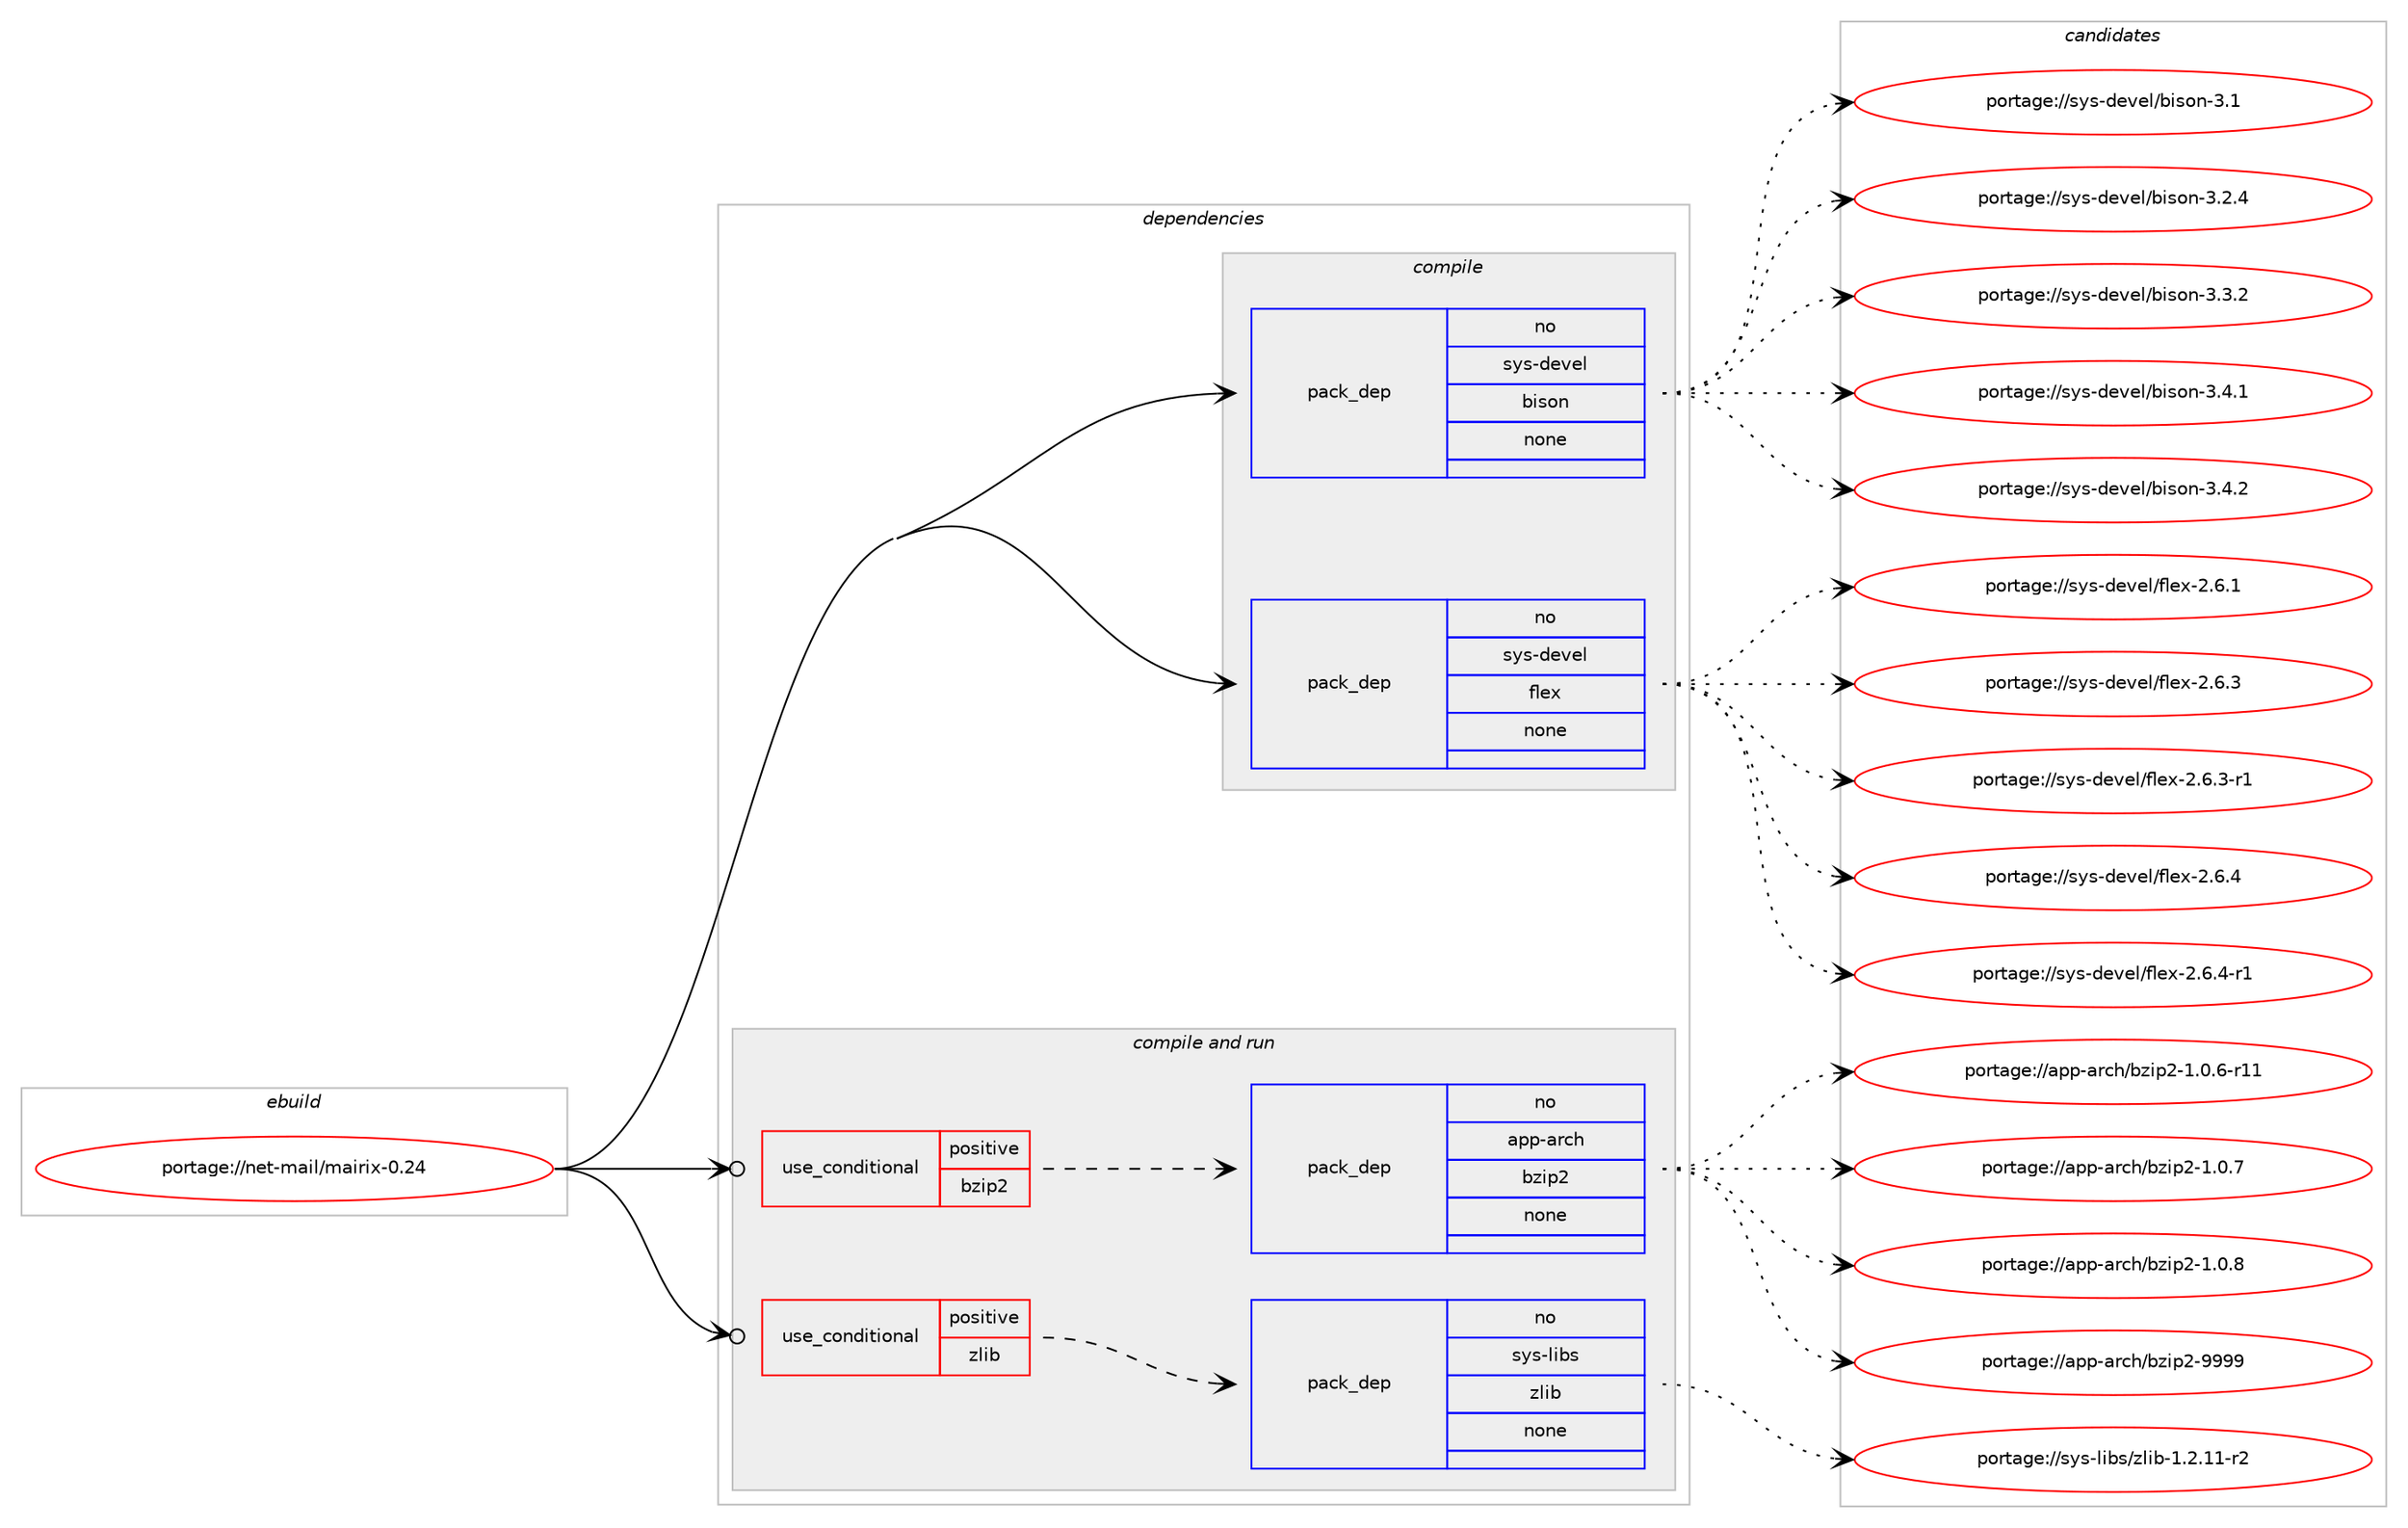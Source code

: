 digraph prolog {

# *************
# Graph options
# *************

newrank=true;
concentrate=true;
compound=true;
graph [rankdir=LR,fontname=Helvetica,fontsize=10,ranksep=1.5];#, ranksep=2.5, nodesep=0.2];
edge  [arrowhead=vee];
node  [fontname=Helvetica,fontsize=10];

# **********
# The ebuild
# **********

subgraph cluster_leftcol {
color=gray;
rank=same;
label=<<i>ebuild</i>>;
id [label="portage://net-mail/mairix-0.24", color=red, width=4, href="../net-mail/mairix-0.24.svg"];
}

# ****************
# The dependencies
# ****************

subgraph cluster_midcol {
color=gray;
label=<<i>dependencies</i>>;
subgraph cluster_compile {
fillcolor="#eeeeee";
style=filled;
label=<<i>compile</i>>;
subgraph pack266150 {
dependency363136 [label=<<TABLE BORDER="0" CELLBORDER="1" CELLSPACING="0" CELLPADDING="4" WIDTH="220"><TR><TD ROWSPAN="6" CELLPADDING="30">pack_dep</TD></TR><TR><TD WIDTH="110">no</TD></TR><TR><TD>sys-devel</TD></TR><TR><TD>bison</TD></TR><TR><TD>none</TD></TR><TR><TD></TD></TR></TABLE>>, shape=none, color=blue];
}
id:e -> dependency363136:w [weight=20,style="solid",arrowhead="vee"];
subgraph pack266151 {
dependency363137 [label=<<TABLE BORDER="0" CELLBORDER="1" CELLSPACING="0" CELLPADDING="4" WIDTH="220"><TR><TD ROWSPAN="6" CELLPADDING="30">pack_dep</TD></TR><TR><TD WIDTH="110">no</TD></TR><TR><TD>sys-devel</TD></TR><TR><TD>flex</TD></TR><TR><TD>none</TD></TR><TR><TD></TD></TR></TABLE>>, shape=none, color=blue];
}
id:e -> dependency363137:w [weight=20,style="solid",arrowhead="vee"];
}
subgraph cluster_compileandrun {
fillcolor="#eeeeee";
style=filled;
label=<<i>compile and run</i>>;
subgraph cond90936 {
dependency363138 [label=<<TABLE BORDER="0" CELLBORDER="1" CELLSPACING="0" CELLPADDING="4"><TR><TD ROWSPAN="3" CELLPADDING="10">use_conditional</TD></TR><TR><TD>positive</TD></TR><TR><TD>bzip2</TD></TR></TABLE>>, shape=none, color=red];
subgraph pack266152 {
dependency363139 [label=<<TABLE BORDER="0" CELLBORDER="1" CELLSPACING="0" CELLPADDING="4" WIDTH="220"><TR><TD ROWSPAN="6" CELLPADDING="30">pack_dep</TD></TR><TR><TD WIDTH="110">no</TD></TR><TR><TD>app-arch</TD></TR><TR><TD>bzip2</TD></TR><TR><TD>none</TD></TR><TR><TD></TD></TR></TABLE>>, shape=none, color=blue];
}
dependency363138:e -> dependency363139:w [weight=20,style="dashed",arrowhead="vee"];
}
id:e -> dependency363138:w [weight=20,style="solid",arrowhead="odotvee"];
subgraph cond90937 {
dependency363140 [label=<<TABLE BORDER="0" CELLBORDER="1" CELLSPACING="0" CELLPADDING="4"><TR><TD ROWSPAN="3" CELLPADDING="10">use_conditional</TD></TR><TR><TD>positive</TD></TR><TR><TD>zlib</TD></TR></TABLE>>, shape=none, color=red];
subgraph pack266153 {
dependency363141 [label=<<TABLE BORDER="0" CELLBORDER="1" CELLSPACING="0" CELLPADDING="4" WIDTH="220"><TR><TD ROWSPAN="6" CELLPADDING="30">pack_dep</TD></TR><TR><TD WIDTH="110">no</TD></TR><TR><TD>sys-libs</TD></TR><TR><TD>zlib</TD></TR><TR><TD>none</TD></TR><TR><TD></TD></TR></TABLE>>, shape=none, color=blue];
}
dependency363140:e -> dependency363141:w [weight=20,style="dashed",arrowhead="vee"];
}
id:e -> dependency363140:w [weight=20,style="solid",arrowhead="odotvee"];
}
subgraph cluster_run {
fillcolor="#eeeeee";
style=filled;
label=<<i>run</i>>;
}
}

# **************
# The candidates
# **************

subgraph cluster_choices {
rank=same;
color=gray;
label=<<i>candidates</i>>;

subgraph choice266150 {
color=black;
nodesep=1;
choiceportage11512111545100101118101108479810511511111045514649 [label="portage://sys-devel/bison-3.1", color=red, width=4,href="../sys-devel/bison-3.1.svg"];
choiceportage115121115451001011181011084798105115111110455146504652 [label="portage://sys-devel/bison-3.2.4", color=red, width=4,href="../sys-devel/bison-3.2.4.svg"];
choiceportage115121115451001011181011084798105115111110455146514650 [label="portage://sys-devel/bison-3.3.2", color=red, width=4,href="../sys-devel/bison-3.3.2.svg"];
choiceportage115121115451001011181011084798105115111110455146524649 [label="portage://sys-devel/bison-3.4.1", color=red, width=4,href="../sys-devel/bison-3.4.1.svg"];
choiceportage115121115451001011181011084798105115111110455146524650 [label="portage://sys-devel/bison-3.4.2", color=red, width=4,href="../sys-devel/bison-3.4.2.svg"];
dependency363136:e -> choiceportage11512111545100101118101108479810511511111045514649:w [style=dotted,weight="100"];
dependency363136:e -> choiceportage115121115451001011181011084798105115111110455146504652:w [style=dotted,weight="100"];
dependency363136:e -> choiceportage115121115451001011181011084798105115111110455146514650:w [style=dotted,weight="100"];
dependency363136:e -> choiceportage115121115451001011181011084798105115111110455146524649:w [style=dotted,weight="100"];
dependency363136:e -> choiceportage115121115451001011181011084798105115111110455146524650:w [style=dotted,weight="100"];
}
subgraph choice266151 {
color=black;
nodesep=1;
choiceportage1151211154510010111810110847102108101120455046544649 [label="portage://sys-devel/flex-2.6.1", color=red, width=4,href="../sys-devel/flex-2.6.1.svg"];
choiceportage1151211154510010111810110847102108101120455046544651 [label="portage://sys-devel/flex-2.6.3", color=red, width=4,href="../sys-devel/flex-2.6.3.svg"];
choiceportage11512111545100101118101108471021081011204550465446514511449 [label="portage://sys-devel/flex-2.6.3-r1", color=red, width=4,href="../sys-devel/flex-2.6.3-r1.svg"];
choiceportage1151211154510010111810110847102108101120455046544652 [label="portage://sys-devel/flex-2.6.4", color=red, width=4,href="../sys-devel/flex-2.6.4.svg"];
choiceportage11512111545100101118101108471021081011204550465446524511449 [label="portage://sys-devel/flex-2.6.4-r1", color=red, width=4,href="../sys-devel/flex-2.6.4-r1.svg"];
dependency363137:e -> choiceportage1151211154510010111810110847102108101120455046544649:w [style=dotted,weight="100"];
dependency363137:e -> choiceportage1151211154510010111810110847102108101120455046544651:w [style=dotted,weight="100"];
dependency363137:e -> choiceportage11512111545100101118101108471021081011204550465446514511449:w [style=dotted,weight="100"];
dependency363137:e -> choiceportage1151211154510010111810110847102108101120455046544652:w [style=dotted,weight="100"];
dependency363137:e -> choiceportage11512111545100101118101108471021081011204550465446524511449:w [style=dotted,weight="100"];
}
subgraph choice266152 {
color=black;
nodesep=1;
choiceportage97112112459711499104479812210511250454946484654451144949 [label="portage://app-arch/bzip2-1.0.6-r11", color=red, width=4,href="../app-arch/bzip2-1.0.6-r11.svg"];
choiceportage97112112459711499104479812210511250454946484655 [label="portage://app-arch/bzip2-1.0.7", color=red, width=4,href="../app-arch/bzip2-1.0.7.svg"];
choiceportage97112112459711499104479812210511250454946484656 [label="portage://app-arch/bzip2-1.0.8", color=red, width=4,href="../app-arch/bzip2-1.0.8.svg"];
choiceportage971121124597114991044798122105112504557575757 [label="portage://app-arch/bzip2-9999", color=red, width=4,href="../app-arch/bzip2-9999.svg"];
dependency363139:e -> choiceportage97112112459711499104479812210511250454946484654451144949:w [style=dotted,weight="100"];
dependency363139:e -> choiceportage97112112459711499104479812210511250454946484655:w [style=dotted,weight="100"];
dependency363139:e -> choiceportage97112112459711499104479812210511250454946484656:w [style=dotted,weight="100"];
dependency363139:e -> choiceportage971121124597114991044798122105112504557575757:w [style=dotted,weight="100"];
}
subgraph choice266153 {
color=black;
nodesep=1;
choiceportage11512111545108105981154712210810598454946504649494511450 [label="portage://sys-libs/zlib-1.2.11-r2", color=red, width=4,href="../sys-libs/zlib-1.2.11-r2.svg"];
dependency363141:e -> choiceportage11512111545108105981154712210810598454946504649494511450:w [style=dotted,weight="100"];
}
}

}
